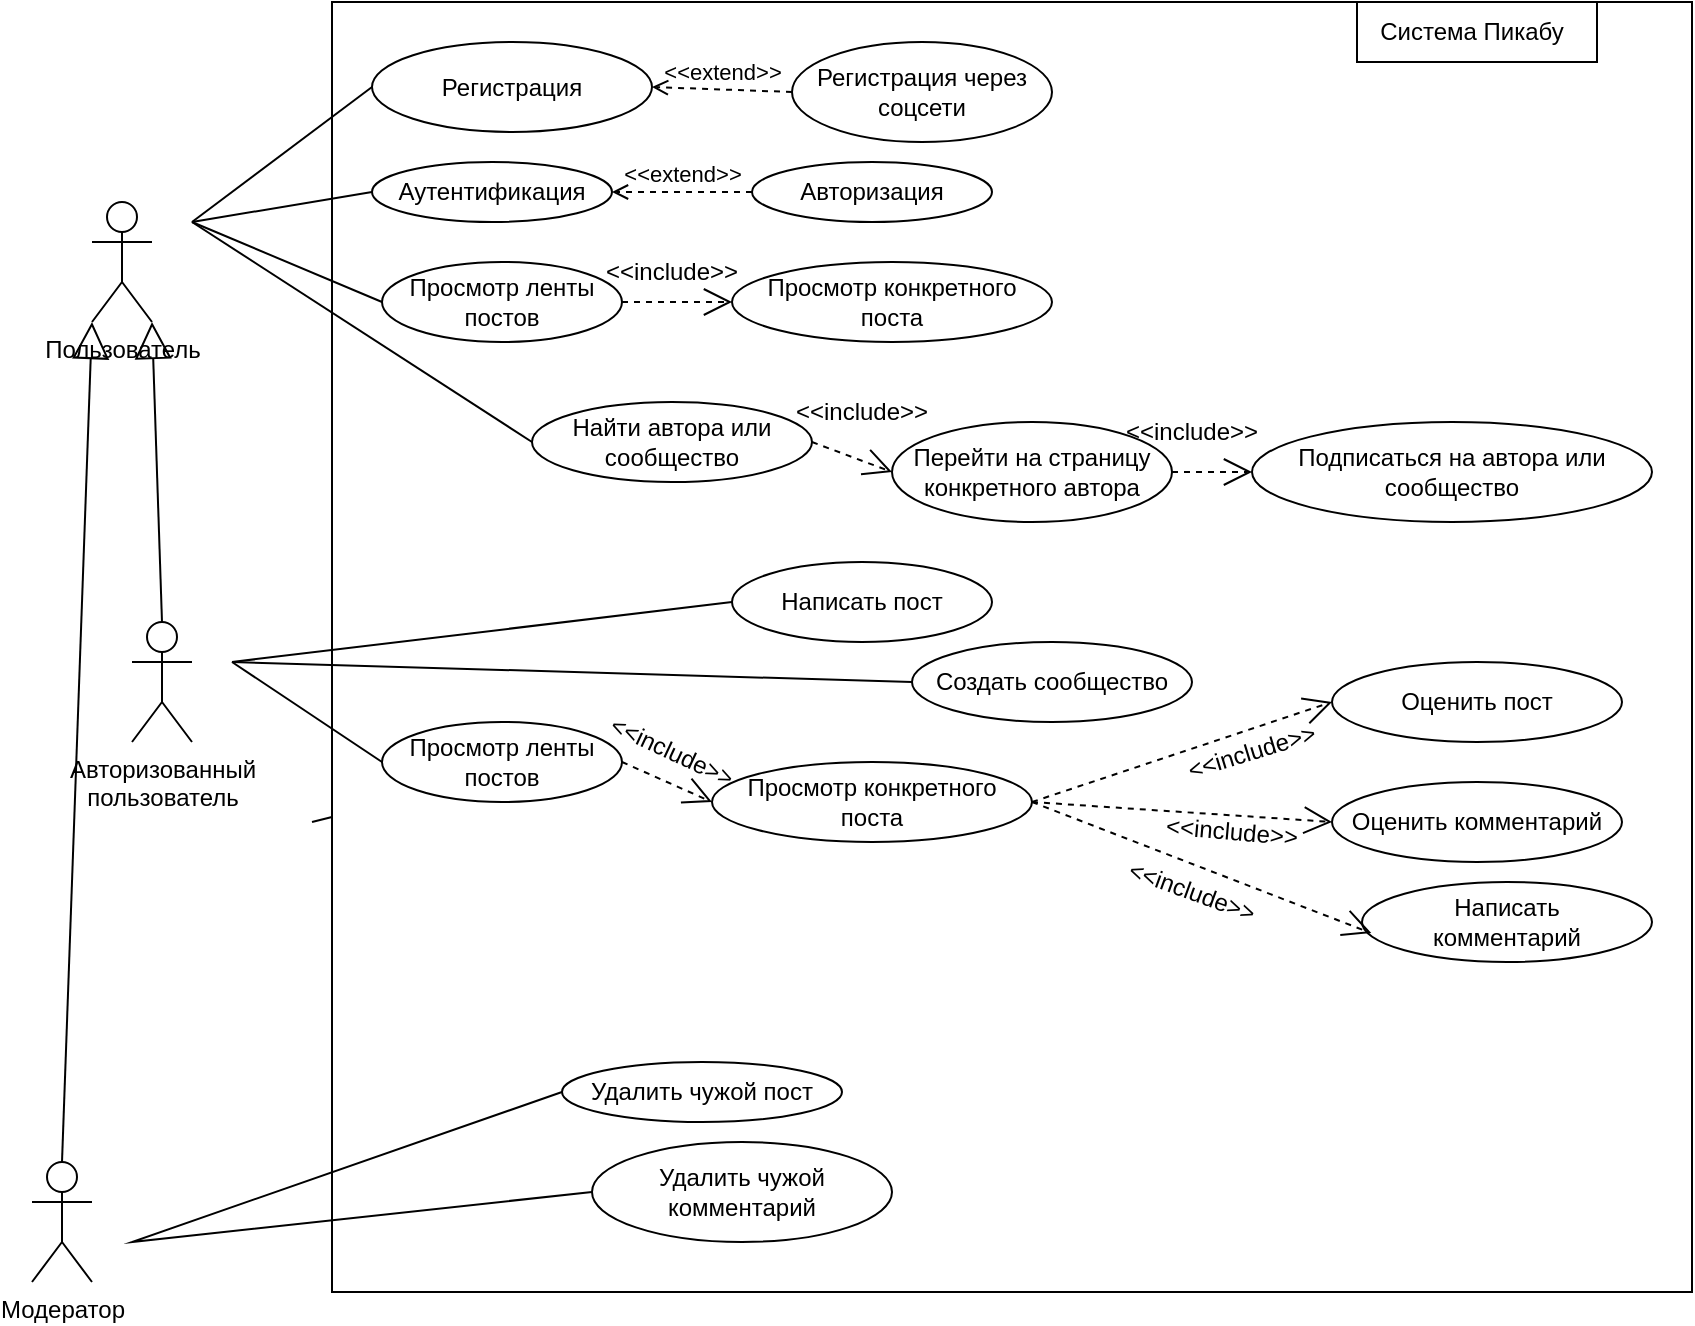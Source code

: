 <mxfile version="17.1.4" type="github">
  <diagram id="VerVtzgGsEUed2dzvA5R" name="Page-1">
    <mxGraphModel dx="1102" dy="568" grid="1" gridSize="10" guides="1" tooltips="1" connect="1" arrows="1" fold="1" page="1" pageScale="1" pageWidth="850" pageHeight="1100" math="0" shadow="0">
      <root>
        <mxCell id="0" />
        <mxCell id="1" parent="0" />
        <mxCell id="x0CRpCVnMXHmlvxIsemy-10" value="" style="rounded=0;whiteSpace=wrap;html=1;" vertex="1" parent="1">
          <mxGeometry x="600" width="120" height="60" as="geometry" />
        </mxCell>
        <mxCell id="4-7MC1x0BzrSJv3IkBGC-14" value="" style="rounded=0;whiteSpace=wrap;html=1;" parent="1" vertex="1">
          <mxGeometry x="170" width="680" height="645" as="geometry" />
        </mxCell>
        <mxCell id="4-7MC1x0BzrSJv3IkBGC-1" value="&lt;div&gt;Пользователь&lt;/div&gt;" style="shape=umlActor;verticalLabelPosition=bottom;verticalAlign=top;html=1;" parent="1" vertex="1">
          <mxGeometry x="50" y="100" width="30" height="60" as="geometry" />
        </mxCell>
        <mxCell id="4-7MC1x0BzrSJv3IkBGC-2" value="Просмотр ленты постов" style="ellipse;whiteSpace=wrap;html=1;" parent="1" vertex="1">
          <mxGeometry x="195" y="130" width="120" height="40" as="geometry" />
        </mxCell>
        <mxCell id="4-7MC1x0BzrSJv3IkBGC-3" value="&lt;div&gt;Регистрация&lt;/div&gt;" style="ellipse;whiteSpace=wrap;html=1;" parent="1" vertex="1">
          <mxGeometry x="190" y="20" width="140" height="45" as="geometry" />
        </mxCell>
        <mxCell id="4-7MC1x0BzrSJv3IkBGC-4" value="&lt;div&gt;Авторизация&lt;/div&gt;" style="ellipse;whiteSpace=wrap;html=1;" parent="1" vertex="1">
          <mxGeometry x="380" y="80" width="120" height="30" as="geometry" />
        </mxCell>
        <mxCell id="4-7MC1x0BzrSJv3IkBGC-5" value="Аутентификация" style="ellipse;whiteSpace=wrap;html=1;" parent="1" vertex="1">
          <mxGeometry x="190" y="80" width="120" height="30" as="geometry" />
        </mxCell>
        <mxCell id="4-7MC1x0BzrSJv3IkBGC-6" value="Регистрация через соцсети" style="ellipse;whiteSpace=wrap;html=1;" parent="1" vertex="1">
          <mxGeometry x="400" y="20" width="130" height="50" as="geometry" />
        </mxCell>
        <mxCell id="4-7MC1x0BzrSJv3IkBGC-7" value="&lt;div&gt;Написать пост&lt;/div&gt;" style="ellipse;whiteSpace=wrap;html=1;" parent="1" vertex="1">
          <mxGeometry x="370" y="280" width="130" height="40" as="geometry" />
        </mxCell>
        <mxCell id="4-7MC1x0BzrSJv3IkBGC-9" value="Оценить пост " style="ellipse;whiteSpace=wrap;html=1;" parent="1" vertex="1">
          <mxGeometry x="670" y="330" width="145" height="40" as="geometry" />
        </mxCell>
        <mxCell id="4-7MC1x0BzrSJv3IkBGC-10" value="Просмотр конкретного поста" style="ellipse;whiteSpace=wrap;html=1;" parent="1" vertex="1">
          <mxGeometry x="370" y="130" width="160" height="40" as="geometry" />
        </mxCell>
        <mxCell id="4-7MC1x0BzrSJv3IkBGC-11" value="Создать сообщество" style="ellipse;whiteSpace=wrap;html=1;" parent="1" vertex="1">
          <mxGeometry x="460" y="320" width="140" height="40" as="geometry" />
        </mxCell>
        <mxCell id="4-7MC1x0BzrSJv3IkBGC-12" value="Подписаться на автора или сообщество" style="ellipse;whiteSpace=wrap;html=1;" parent="1" vertex="1">
          <mxGeometry x="630" y="210" width="200" height="50" as="geometry" />
        </mxCell>
        <mxCell id="4-7MC1x0BzrSJv3IkBGC-13" value="Перейти на страницу конкретного автора" style="ellipse;whiteSpace=wrap;html=1;" parent="1" vertex="1">
          <mxGeometry x="450" y="210" width="140" height="50" as="geometry" />
        </mxCell>
        <mxCell id="4-7MC1x0BzrSJv3IkBGC-20" value="" style="endArrow=none;html=1;rounded=0;entryX=0;entryY=0.5;entryDx=0;entryDy=0;" parent="1" target="4-7MC1x0BzrSJv3IkBGC-2" edge="1">
          <mxGeometry width="50" height="50" relative="1" as="geometry">
            <mxPoint x="100" y="110" as="sourcePoint" />
            <mxPoint x="200" y="60" as="targetPoint" />
          </mxGeometry>
        </mxCell>
        <mxCell id="4-7MC1x0BzrSJv3IkBGC-23" value="" style="endArrow=none;html=1;rounded=0;entryX=0;entryY=0.5;entryDx=0;entryDy=0;" parent="1" target="4-7MC1x0BzrSJv3IkBGC-3" edge="1">
          <mxGeometry width="50" height="50" relative="1" as="geometry">
            <mxPoint x="100" y="110" as="sourcePoint" />
            <mxPoint x="160" y="95" as="targetPoint" />
          </mxGeometry>
        </mxCell>
        <mxCell id="4-7MC1x0BzrSJv3IkBGC-25" value="&amp;lt;&amp;lt;extend&amp;gt;&amp;gt;" style="html=1;verticalAlign=bottom;labelBackgroundColor=none;endArrow=open;endFill=0;dashed=1;rounded=0;entryX=1;entryY=0.5;entryDx=0;entryDy=0;exitX=0;exitY=0.5;exitDx=0;exitDy=0;" parent="1" source="4-7MC1x0BzrSJv3IkBGC-6" target="4-7MC1x0BzrSJv3IkBGC-3" edge="1">
          <mxGeometry width="160" relative="1" as="geometry">
            <mxPoint x="470" y="220" as="sourcePoint" />
            <mxPoint x="630" y="220" as="targetPoint" />
            <mxPoint as="offset" />
          </mxGeometry>
        </mxCell>
        <mxCell id="4-7MC1x0BzrSJv3IkBGC-27" value="&amp;lt;&amp;lt;extend&amp;gt;&amp;gt;" style="html=1;verticalAlign=bottom;labelBackgroundColor=none;endArrow=open;endFill=0;dashed=1;rounded=0;exitX=0;exitY=0.5;exitDx=0;exitDy=0;entryX=1;entryY=0.5;entryDx=0;entryDy=0;" parent="1" source="4-7MC1x0BzrSJv3IkBGC-4" target="4-7MC1x0BzrSJv3IkBGC-5" edge="1">
          <mxGeometry width="160" relative="1" as="geometry">
            <mxPoint x="380" y="250" as="sourcePoint" />
            <mxPoint x="540" y="250" as="targetPoint" />
          </mxGeometry>
        </mxCell>
        <mxCell id="4-7MC1x0BzrSJv3IkBGC-29" value="" style="endArrow=none;html=1;rounded=0;entryX=0;entryY=0.5;entryDx=0;entryDy=0;" parent="1" target="4-7MC1x0BzrSJv3IkBGC-5" edge="1">
          <mxGeometry width="50" height="50" relative="1" as="geometry">
            <mxPoint x="100" y="110" as="sourcePoint" />
            <mxPoint x="450" y="280" as="targetPoint" />
          </mxGeometry>
        </mxCell>
        <mxCell id="4-7MC1x0BzrSJv3IkBGC-30" value="&lt;div&gt;Авторизованный &lt;br&gt;&lt;/div&gt;&lt;div&gt;пользователь&lt;/div&gt;" style="shape=umlActor;verticalLabelPosition=bottom;verticalAlign=top;html=1;outlineConnect=0;" parent="1" vertex="1">
          <mxGeometry x="70" y="310" width="30" height="60" as="geometry" />
        </mxCell>
        <mxCell id="4-7MC1x0BzrSJv3IkBGC-34" value="" style="endArrow=block;endSize=16;endFill=0;html=1;rounded=0;exitX=0.5;exitY=0;exitDx=0;exitDy=0;exitPerimeter=0;entryX=1;entryY=1;entryDx=0;entryDy=0;entryPerimeter=0;" parent="1" source="4-7MC1x0BzrSJv3IkBGC-30" target="4-7MC1x0BzrSJv3IkBGC-1" edge="1">
          <mxGeometry width="160" relative="1" as="geometry">
            <mxPoint x="350" y="250" as="sourcePoint" />
            <mxPoint x="510" y="250" as="targetPoint" />
          </mxGeometry>
        </mxCell>
        <mxCell id="4-7MC1x0BzrSJv3IkBGC-35" value="Оценить комментарий " style="ellipse;whiteSpace=wrap;html=1;" parent="1" vertex="1">
          <mxGeometry x="670" y="390" width="145" height="40" as="geometry" />
        </mxCell>
        <mxCell id="4-7MC1x0BzrSJv3IkBGC-36" value="&lt;div&gt;Написать &lt;br&gt;&lt;/div&gt;&lt;div&gt;комментарий &lt;/div&gt;" style="ellipse;whiteSpace=wrap;html=1;" parent="1" vertex="1">
          <mxGeometry x="685" y="440" width="145" height="40" as="geometry" />
        </mxCell>
        <mxCell id="4-7MC1x0BzrSJv3IkBGC-37" value="Модератор" style="shape=umlActor;verticalLabelPosition=bottom;verticalAlign=top;html=1;" parent="1" vertex="1">
          <mxGeometry x="20" y="580" width="30" height="60" as="geometry" />
        </mxCell>
        <mxCell id="4-7MC1x0BzrSJv3IkBGC-44" value="" style="endArrow=block;endSize=16;endFill=0;html=1;rounded=0;exitX=0.5;exitY=0;exitDx=0;exitDy=0;exitPerimeter=0;entryX=0;entryY=1;entryDx=0;entryDy=0;entryPerimeter=0;" parent="1" source="4-7MC1x0BzrSJv3IkBGC-37" target="4-7MC1x0BzrSJv3IkBGC-1" edge="1">
          <mxGeometry x="-0.027" y="-18" width="160" relative="1" as="geometry">
            <mxPoint x="420" y="520" as="sourcePoint" />
            <mxPoint x="580" y="520" as="targetPoint" />
            <mxPoint as="offset" />
          </mxGeometry>
        </mxCell>
        <mxCell id="4-7MC1x0BzrSJv3IkBGC-46" value="&lt;div&gt;Найти автора или сообщество&lt;/div&gt;" style="ellipse;whiteSpace=wrap;html=1;" parent="1" vertex="1">
          <mxGeometry x="270" y="200" width="140" height="40" as="geometry" />
        </mxCell>
        <mxCell id="4-7MC1x0BzrSJv3IkBGC-47" value="Удалить чужой пост" style="ellipse;whiteSpace=wrap;html=1;" parent="1" vertex="1">
          <mxGeometry x="285" y="530" width="140" height="30" as="geometry" />
        </mxCell>
        <mxCell id="4-7MC1x0BzrSJv3IkBGC-52" value="" style="endArrow=none;html=1;rounded=0;entryX=0;entryY=0.5;entryDx=0;entryDy=0;" parent="1" target="4-7MC1x0BzrSJv3IkBGC-7" edge="1">
          <mxGeometry relative="1" as="geometry">
            <mxPoint x="120" y="330" as="sourcePoint" />
            <mxPoint x="510" y="380" as="targetPoint" />
          </mxGeometry>
        </mxCell>
        <mxCell id="4-7MC1x0BzrSJv3IkBGC-56" value="" style="endArrow=none;html=1;rounded=0;entryX=0;entryY=0.5;entryDx=0;entryDy=0;" parent="1" target="4-7MC1x0BzrSJv3IkBGC-11" edge="1">
          <mxGeometry width="50" height="50" relative="1" as="geometry">
            <mxPoint x="120" y="330" as="sourcePoint" />
            <mxPoint x="252.5" y="330" as="targetPoint" />
          </mxGeometry>
        </mxCell>
        <mxCell id="4-7MC1x0BzrSJv3IkBGC-59" value="&lt;div&gt;Удалить чужой&lt;/div&gt;&lt;div&gt;комментарий&lt;br&gt;&lt;/div&gt;" style="ellipse;whiteSpace=wrap;html=1;" parent="1" vertex="1">
          <mxGeometry x="300" y="570" width="150" height="50" as="geometry" />
        </mxCell>
        <mxCell id="4-7MC1x0BzrSJv3IkBGC-60" value="" style="endArrow=none;html=1;rounded=0;entryX=0;entryY=0.5;entryDx=0;entryDy=0;exitX=0;exitY=0.5;exitDx=0;exitDy=0;" parent="1" source="4-7MC1x0BzrSJv3IkBGC-59" target="4-7MC1x0BzrSJv3IkBGC-47" edge="1">
          <mxGeometry width="50" height="50" relative="1" as="geometry">
            <mxPoint x="400" y="440" as="sourcePoint" />
            <mxPoint x="450" y="390" as="targetPoint" />
            <Array as="points">
              <mxPoint x="70" y="620" />
            </Array>
          </mxGeometry>
        </mxCell>
        <mxCell id="4-7MC1x0BzrSJv3IkBGC-62" value="" style="endArrow=open;endSize=12;dashed=1;html=1;rounded=0;entryX=0;entryY=0.5;entryDx=0;entryDy=0;exitX=1;exitY=0.5;exitDx=0;exitDy=0;" parent="1" source="4-7MC1x0BzrSJv3IkBGC-2" target="4-7MC1x0BzrSJv3IkBGC-10" edge="1">
          <mxGeometry x="1" y="30" width="160" relative="1" as="geometry">
            <mxPoint x="315" y="150" as="sourcePoint" />
            <mxPoint x="475" y="149.71" as="targetPoint" />
            <mxPoint as="offset" />
          </mxGeometry>
        </mxCell>
        <mxCell id="4-7MC1x0BzrSJv3IkBGC-63" value="" style="endArrow=open;endSize=12;dashed=1;html=1;rounded=0;entryX=0.032;entryY=0.639;entryDx=0;entryDy=0;entryPerimeter=0;exitX=1;exitY=0.5;exitDx=0;exitDy=0;" parent="1" source="4-7MC1x0BzrSJv3IkBGC-74" target="4-7MC1x0BzrSJv3IkBGC-36" edge="1">
          <mxGeometry x="1" y="30" width="160" relative="1" as="geometry">
            <mxPoint x="347.5" y="149.71" as="sourcePoint" />
            <mxPoint x="507.5" y="149.71" as="targetPoint" />
            <mxPoint as="offset" />
          </mxGeometry>
        </mxCell>
        <mxCell id="4-7MC1x0BzrSJv3IkBGC-64" value="" style="endArrow=open;endSize=12;dashed=1;html=1;rounded=0;entryX=0;entryY=0.5;entryDx=0;entryDy=0;exitX=1;exitY=0.5;exitDx=0;exitDy=0;" parent="1" source="4-7MC1x0BzrSJv3IkBGC-74" target="4-7MC1x0BzrSJv3IkBGC-35" edge="1">
          <mxGeometry x="1" y="30" width="160" relative="1" as="geometry">
            <mxPoint x="400" y="230" as="sourcePoint" />
            <mxPoint x="560" y="230" as="targetPoint" />
            <mxPoint as="offset" />
          </mxGeometry>
        </mxCell>
        <mxCell id="4-7MC1x0BzrSJv3IkBGC-65" value="" style="endArrow=open;endSize=12;dashed=1;html=1;rounded=0;entryX=0;entryY=0.5;entryDx=0;entryDy=0;exitX=1;exitY=0.5;exitDx=0;exitDy=0;" parent="1" source="4-7MC1x0BzrSJv3IkBGC-74" target="4-7MC1x0BzrSJv3IkBGC-9" edge="1">
          <mxGeometry x="1" y="30" width="160" relative="1" as="geometry">
            <mxPoint x="390" y="249.71" as="sourcePoint" />
            <mxPoint x="550" y="249.71" as="targetPoint" />
            <mxPoint as="offset" />
          </mxGeometry>
        </mxCell>
        <mxCell id="4-7MC1x0BzrSJv3IkBGC-66" value="" style="endArrow=open;endSize=12;dashed=1;html=1;rounded=0;exitX=1;exitY=0.5;exitDx=0;exitDy=0;entryX=0;entryY=0.5;entryDx=0;entryDy=0;" parent="1" source="4-7MC1x0BzrSJv3IkBGC-46" target="4-7MC1x0BzrSJv3IkBGC-13" edge="1">
          <mxGeometry x="1" y="30" width="160" relative="1" as="geometry">
            <mxPoint x="650" y="360" as="sourcePoint" />
            <mxPoint x="810" y="360" as="targetPoint" />
            <mxPoint as="offset" />
          </mxGeometry>
        </mxCell>
        <mxCell id="4-7MC1x0BzrSJv3IkBGC-68" value="" style="endArrow=none;html=1;rounded=0;" parent="1" target="4-7MC1x0BzrSJv3IkBGC-14" edge="1">
          <mxGeometry width="50" height="50" relative="1" as="geometry">
            <mxPoint x="160" y="410" as="sourcePoint" />
            <mxPoint x="210" y="360" as="targetPoint" />
          </mxGeometry>
        </mxCell>
        <mxCell id="4-7MC1x0BzrSJv3IkBGC-70" value="" style="endArrow=none;html=1;rounded=0;entryX=0;entryY=0.5;entryDx=0;entryDy=0;" parent="1" target="4-7MC1x0BzrSJv3IkBGC-46" edge="1">
          <mxGeometry width="50" height="50" relative="1" as="geometry">
            <mxPoint x="100" y="110" as="sourcePoint" />
            <mxPoint x="240" y="230" as="targetPoint" />
          </mxGeometry>
        </mxCell>
        <mxCell id="4-7MC1x0BzrSJv3IkBGC-73" value="" style="endArrow=open;endSize=12;dashed=1;html=1;rounded=0;entryX=0;entryY=0.5;entryDx=0;entryDy=0;exitX=1;exitY=0.5;exitDx=0;exitDy=0;" parent="1" source="4-7MC1x0BzrSJv3IkBGC-13" target="4-7MC1x0BzrSJv3IkBGC-12" edge="1">
          <mxGeometry x="1" y="30" width="160" relative="1" as="geometry">
            <mxPoint x="400" y="310" as="sourcePoint" />
            <mxPoint x="560" y="310" as="targetPoint" />
            <mxPoint as="offset" />
          </mxGeometry>
        </mxCell>
        <mxCell id="4-7MC1x0BzrSJv3IkBGC-74" value="Просмотр конкретного поста" style="ellipse;whiteSpace=wrap;html=1;" parent="1" vertex="1">
          <mxGeometry x="360" y="380" width="160" height="40" as="geometry" />
        </mxCell>
        <mxCell id="4-7MC1x0BzrSJv3IkBGC-76" value="" style="endArrow=none;html=1;rounded=0;exitX=0;exitY=0.5;exitDx=0;exitDy=0;" parent="1" source="4-7MC1x0BzrSJv3IkBGC-77" edge="1">
          <mxGeometry width="50" height="50" relative="1" as="geometry">
            <mxPoint x="530" y="390" as="sourcePoint" />
            <mxPoint x="120" y="330" as="targetPoint" />
          </mxGeometry>
        </mxCell>
        <mxCell id="4-7MC1x0BzrSJv3IkBGC-77" value="Просмотр ленты постов" style="ellipse;whiteSpace=wrap;html=1;" parent="1" vertex="1">
          <mxGeometry x="195" y="360" width="120" height="40" as="geometry" />
        </mxCell>
        <mxCell id="4-7MC1x0BzrSJv3IkBGC-78" value="" style="endArrow=open;endSize=12;dashed=1;html=1;rounded=0;entryX=0;entryY=0.5;entryDx=0;entryDy=0;exitX=1;exitY=0.5;exitDx=0;exitDy=0;" parent="1" source="4-7MC1x0BzrSJv3IkBGC-77" target="4-7MC1x0BzrSJv3IkBGC-74" edge="1">
          <mxGeometry x="1" y="30" width="160" relative="1" as="geometry">
            <mxPoint x="530" y="410" as="sourcePoint" />
            <mxPoint x="680" y="420" as="targetPoint" />
            <mxPoint as="offset" />
          </mxGeometry>
        </mxCell>
        <mxCell id="x0CRpCVnMXHmlvxIsemy-1" value="&amp;lt;&amp;lt;include&amp;gt;&amp;gt;" style="text;html=1;strokeColor=none;fillColor=none;align=center;verticalAlign=middle;whiteSpace=wrap;rounded=0;" vertex="1" parent="1">
          <mxGeometry x="405" y="190" width="60" height="30" as="geometry" />
        </mxCell>
        <mxCell id="x0CRpCVnMXHmlvxIsemy-2" value="&amp;lt;&amp;lt;include&amp;gt;&amp;gt;" style="text;html=1;strokeColor=none;fillColor=none;align=center;verticalAlign=middle;whiteSpace=wrap;rounded=0;" vertex="1" parent="1">
          <mxGeometry x="570" y="200" width="60" height="30" as="geometry" />
        </mxCell>
        <mxCell id="x0CRpCVnMXHmlvxIsemy-3" value="&amp;lt;&amp;lt;include&amp;gt;&amp;gt;" style="text;html=1;strokeColor=none;fillColor=none;align=center;verticalAlign=middle;whiteSpace=wrap;rounded=0;rotation=-17;" vertex="1" parent="1">
          <mxGeometry x="600" y="360" width="60" height="30" as="geometry" />
        </mxCell>
        <mxCell id="x0CRpCVnMXHmlvxIsemy-4" value="&amp;lt;&amp;lt;include&amp;gt;&amp;gt;" style="text;html=1;strokeColor=none;fillColor=none;align=center;verticalAlign=middle;whiteSpace=wrap;rounded=0;rotation=5;" vertex="1" parent="1">
          <mxGeometry x="590" y="400" width="60" height="30" as="geometry" />
        </mxCell>
        <mxCell id="x0CRpCVnMXHmlvxIsemy-5" value="&amp;lt;&amp;lt;include&amp;gt;&amp;gt;" style="text;html=1;strokeColor=none;fillColor=none;align=center;verticalAlign=middle;whiteSpace=wrap;rounded=0;rotation=20;" vertex="1" parent="1">
          <mxGeometry x="570" y="430" width="60" height="30" as="geometry" />
        </mxCell>
        <mxCell id="x0CRpCVnMXHmlvxIsemy-6" value="&amp;lt;&amp;lt;include&amp;gt;&amp;gt;" style="text;html=1;strokeColor=none;fillColor=none;align=center;verticalAlign=middle;whiteSpace=wrap;rounded=0;rotation=25;" vertex="1" parent="1">
          <mxGeometry x="310" y="360" width="60" height="30" as="geometry" />
        </mxCell>
        <mxCell id="x0CRpCVnMXHmlvxIsemy-7" value="&amp;lt;&amp;lt;include&amp;gt;&amp;gt;" style="text;html=1;strokeColor=none;fillColor=none;align=center;verticalAlign=middle;whiteSpace=wrap;rounded=0;" vertex="1" parent="1">
          <mxGeometry x="310" y="120" width="60" height="30" as="geometry" />
        </mxCell>
        <mxCell id="x0CRpCVnMXHmlvxIsemy-11" value="" style="whiteSpace=wrap;html=1;" vertex="1" parent="1">
          <mxGeometry x="682.5" width="120" height="30" as="geometry" />
        </mxCell>
        <mxCell id="x0CRpCVnMXHmlvxIsemy-8" value="Система Пикабу" style="text;html=1;strokeColor=none;fillColor=none;align=center;verticalAlign=middle;whiteSpace=wrap;rounded=0;" vertex="1" parent="1">
          <mxGeometry x="685" width="110" height="30" as="geometry" />
        </mxCell>
      </root>
    </mxGraphModel>
  </diagram>
</mxfile>
